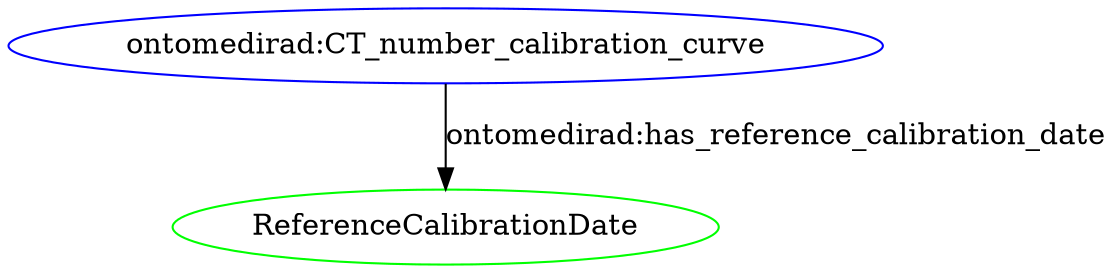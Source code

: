digraph G {

// DEFINITION of NODES

	CTNumberCalibrationCurve [label="ontomedirad:CT_number_calibration_curve"] [color = "blue"];
	ReferenceCalibrationDate [color = "green"];


// DEFINITION of EDGES

	CTNumberCalibrationCurve -> ReferenceCalibrationDate [label="ontomedirad:has_reference_calibration_date"];


}

